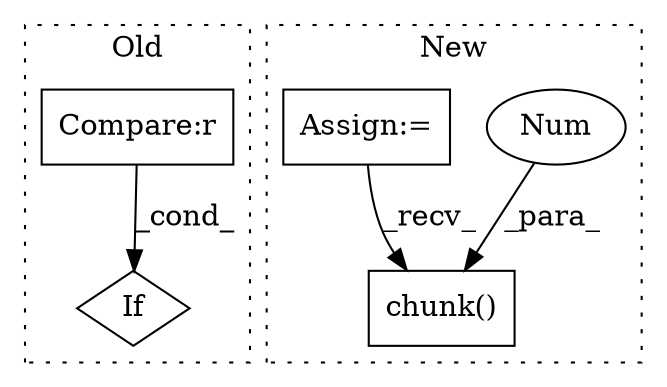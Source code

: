 digraph G {
subgraph cluster0 {
1 [label="If" a="96" s="4701" l="8" shape="diamond"];
3 [label="Compare:r" a="40" s="4559" l="65" shape="box"];
label = "Old";
style="dotted";
}
subgraph cluster1 {
2 [label="chunk()" a="75" s="6070,6081" l="10,9" shape="box"];
4 [label="Num" a="76" s="6080" l="1" shape="ellipse"];
5 [label="Assign:=" a="68" s="5507" l="3" shape="box"];
label = "New";
style="dotted";
}
3 -> 1 [label="_cond_"];
4 -> 2 [label="_para_"];
5 -> 2 [label="_recv_"];
}
